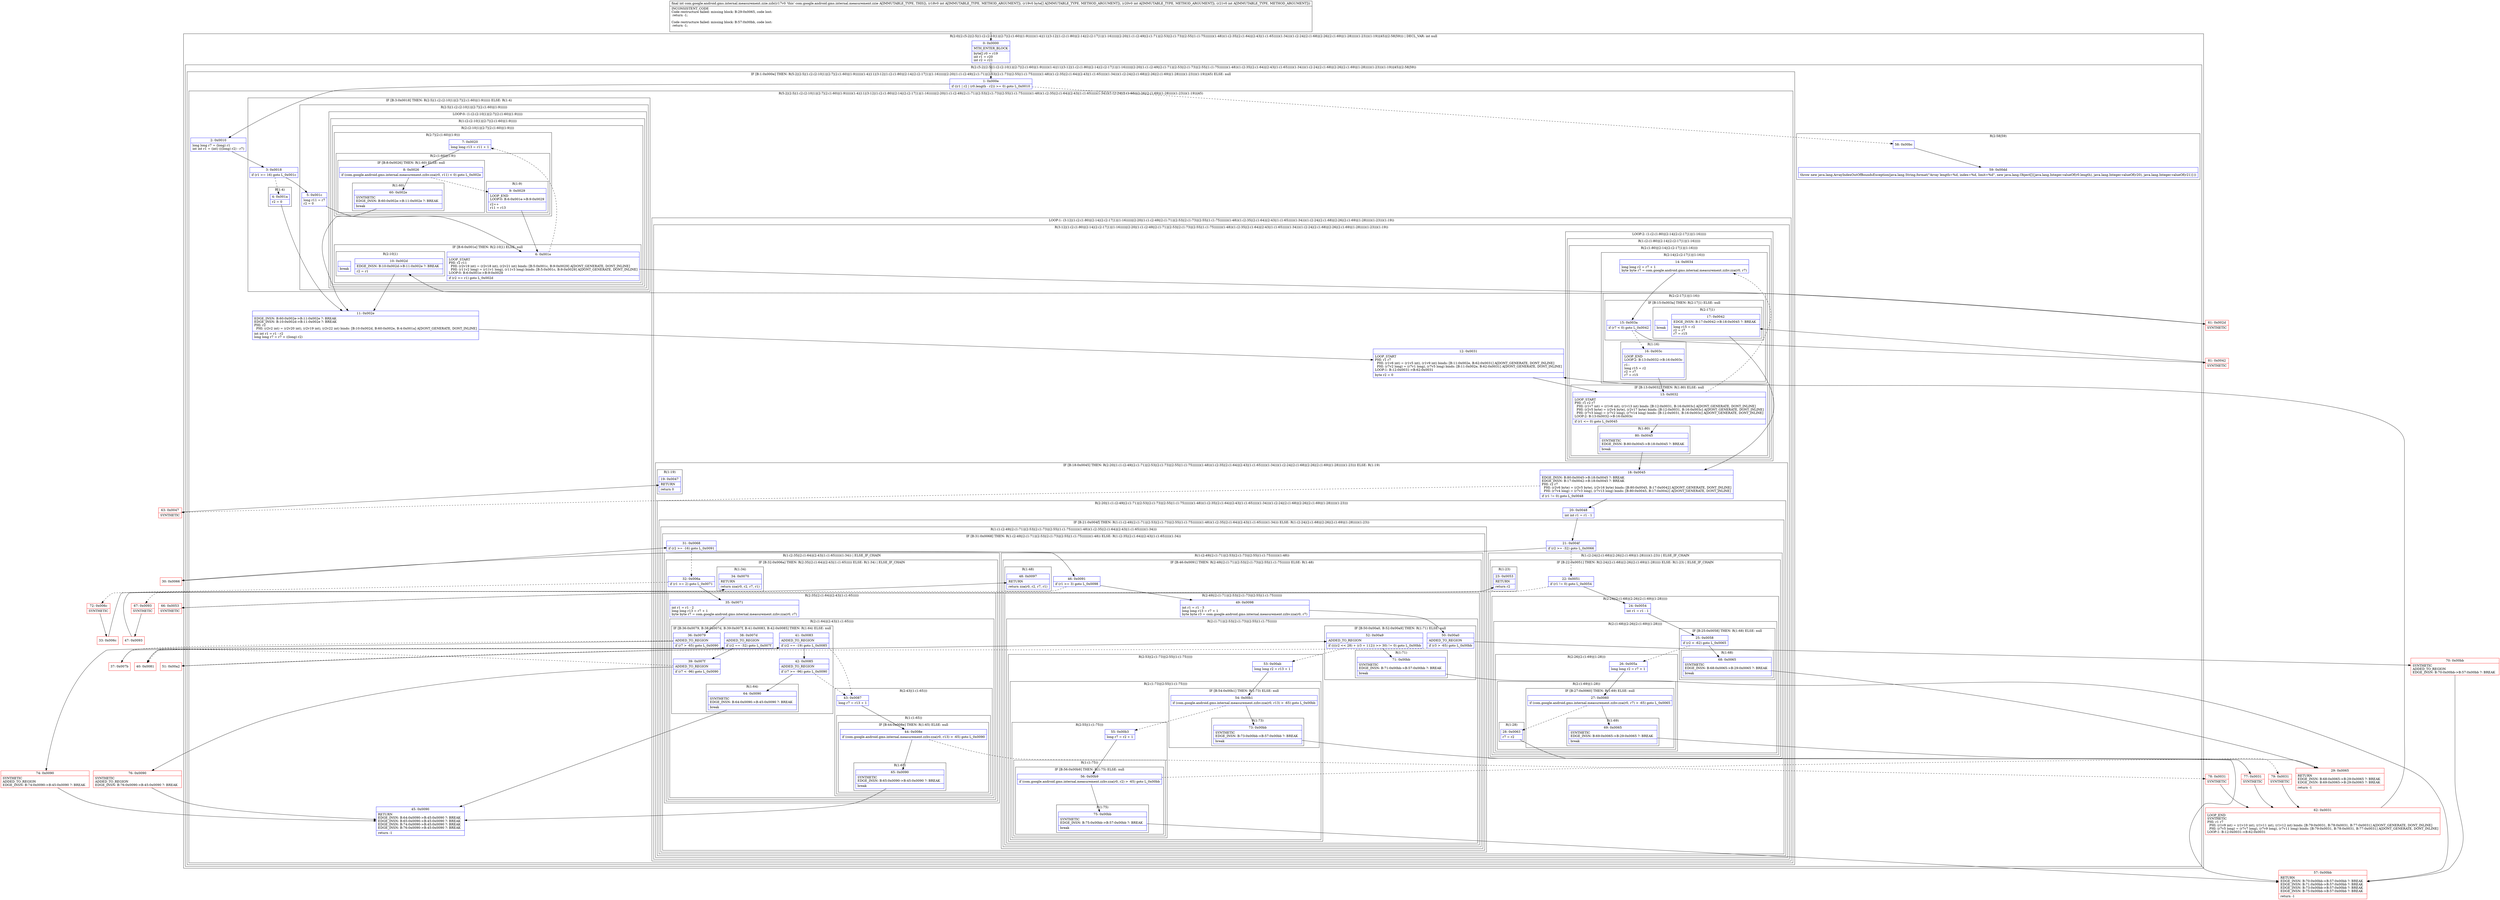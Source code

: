 digraph "CFG forcom.google.android.gms.internal.measurement.zzie.zzb(I[BII)I" {
subgraph cluster_Region_1230136072 {
label = "R(2:0|(2:(5:2|(2:5|(1:(2:(2:10|1)|(2:7|(2:(1:60)|(1:9))))))(1:4)|11|(3:12|(1:(2:(1:80)|(2:14|(2:(2:17|1)|(1:16)))))|(2:20|(1:(1:(2:49|(2:(1:71)|(2:53|(2:(1:73)|(2:55|(1:(1:75)))))))(1:48))(1:(2:35|(2:(1:64)|(2:43|(1:(1:65)))))(1:34)))(1:(2:24|(2:(1:68)|(2:26|(2:(1:69)|(1:28)))))(1:23)))(1:19))|45)|(2:58|59))) | DECL_VAR: int null\l";
node [shape=record,color=blue];
Node_0 [shape=record,label="{0\:\ 0x0000|MTH_ENTER_BLOCK\l|byte[] r0 = r19\lint r1 = r20\lint r2 = r21\l}"];
subgraph cluster_Region_758778025 {
label = "R(2:(5:2|(2:5|(1:(2:(2:10|1)|(2:7|(2:(1:60)|(1:9))))))(1:4)|11|(3:12|(1:(2:(1:80)|(2:14|(2:(2:17|1)|(1:16)))))|(2:20|(1:(1:(2:49|(2:(1:71)|(2:53|(2:(1:73)|(2:55|(1:(1:75)))))))(1:48))(1:(2:35|(2:(1:64)|(2:43|(1:(1:65)))))(1:34)))(1:(2:24|(2:(1:68)|(2:26|(2:(1:69)|(1:28)))))(1:23)))(1:19))|45)|(2:58|59))";
node [shape=record,color=blue];
subgraph cluster_IfRegion_1151365372 {
label = "IF [B:1:0x000e] THEN: R(5:2|(2:5|(1:(2:(2:10|1)|(2:7|(2:(1:60)|(1:9))))))(1:4)|11|(3:12|(1:(2:(1:80)|(2:14|(2:(2:17|1)|(1:16)))))|(2:20|(1:(1:(2:49|(2:(1:71)|(2:53|(2:(1:73)|(2:55|(1:(1:75)))))))(1:48))(1:(2:35|(2:(1:64)|(2:43|(1:(1:65)))))(1:34)))(1:(2:24|(2:(1:68)|(2:26|(2:(1:69)|(1:28)))))(1:23)))(1:19))|45) ELSE: null";
node [shape=record,color=blue];
Node_1 [shape=record,label="{1\:\ 0x000e|if ((r1 \| r2 \| (r0.length \- r2)) \>= 0) goto L_0x0010\l}"];
subgraph cluster_Region_702608996 {
label = "R(5:2|(2:5|(1:(2:(2:10|1)|(2:7|(2:(1:60)|(1:9))))))(1:4)|11|(3:12|(1:(2:(1:80)|(2:14|(2:(2:17|1)|(1:16)))))|(2:20|(1:(1:(2:49|(2:(1:71)|(2:53|(2:(1:73)|(2:55|(1:(1:75)))))))(1:48))(1:(2:35|(2:(1:64)|(2:43|(1:(1:65)))))(1:34)))(1:(2:24|(2:(1:68)|(2:26|(2:(1:69)|(1:28)))))(1:23)))(1:19))|45)";
node [shape=record,color=blue];
Node_2 [shape=record,label="{2\:\ 0x0010|long long r7 = (long) r1\lint int r1 = (int) (((long) r2) \- r7)\l}"];
subgraph cluster_IfRegion_1872455772 {
label = "IF [B:3:0x0018] THEN: R(2:5|(1:(2:(2:10|1)|(2:7|(2:(1:60)|(1:9)))))) ELSE: R(1:4)";
node [shape=record,color=blue];
Node_3 [shape=record,label="{3\:\ 0x0018|if (r1 \>= 16) goto L_0x001c\l}"];
subgraph cluster_Region_1912932851 {
label = "R(2:5|(1:(2:(2:10|1)|(2:7|(2:(1:60)|(1:9))))))";
node [shape=record,color=blue];
Node_5 [shape=record,label="{5\:\ 0x001c|long r11 = r7\lr2 = 0\l}"];
subgraph cluster_LoopRegion_1108549534 {
label = "LOOP:0: (1:(2:(2:10|1)|(2:7|(2:(1:60)|(1:9)))))";
node [shape=record,color=blue];
subgraph cluster_Region_841319570 {
label = "R(1:(2:(2:10|1)|(2:7|(2:(1:60)|(1:9)))))";
node [shape=record,color=blue];
subgraph cluster_Region_220455845 {
label = "R(2:(2:10|1)|(2:7|(2:(1:60)|(1:9))))";
node [shape=record,color=blue];
subgraph cluster_IfRegion_794376903 {
label = "IF [B:6:0x001e] THEN: R(2:10|1) ELSE: null";
node [shape=record,color=blue];
Node_6 [shape=record,label="{6\:\ 0x001e|LOOP_START\lPHI: r2 r11 \l  PHI: (r2v19 int) = (r2v18 int), (r2v21 int) binds: [B:5:0x001c, B:9:0x0029] A[DONT_GENERATE, DONT_INLINE]\l  PHI: (r11v2 long) = (r11v1 long), (r11v3 long) binds: [B:5:0x001c, B:9:0x0029] A[DONT_GENERATE, DONT_INLINE]\lLOOP:0: B:6:0x001e\-\>B:9:0x0029\l|if (r2 \>= r1) goto L_0x002d\l}"];
subgraph cluster_Region_27568798 {
label = "R(2:10|1)";
node [shape=record,color=blue];
Node_10 [shape=record,label="{10\:\ 0x002d|EDGE_INSN: B:10:0x002d\-\>B:11:0x002e ?: BREAK  \l|r2 = r1\l}"];
Node_InsnContainer_1881263592 [shape=record,label="{|break\l}"];
}
}
subgraph cluster_Region_42252012 {
label = "R(2:7|(2:(1:60)|(1:9)))";
node [shape=record,color=blue];
Node_7 [shape=record,label="{7\:\ 0x0020|long long r13 = r11 + 1\l}"];
subgraph cluster_Region_714396573 {
label = "R(2:(1:60)|(1:9))";
node [shape=record,color=blue];
subgraph cluster_IfRegion_1722985373 {
label = "IF [B:8:0x0026] THEN: R(1:60) ELSE: null";
node [shape=record,color=blue];
Node_8 [shape=record,label="{8\:\ 0x0026|if (com.google.android.gms.internal.measurement.zzhv.zza(r0, r11) \< 0) goto L_0x002e\l}"];
subgraph cluster_Region_881578825 {
label = "R(1:60)";
node [shape=record,color=blue];
Node_60 [shape=record,label="{60\:\ 0x002e|SYNTHETIC\lEDGE_INSN: B:60:0x002e\-\>B:11:0x002e ?: BREAK  \l|break\l}"];
}
}
subgraph cluster_Region_1538552264 {
label = "R(1:9)";
node [shape=record,color=blue];
Node_9 [shape=record,label="{9\:\ 0x0029|LOOP_END\lLOOP:0: B:6:0x001e\-\>B:9:0x0029\l|r2++\lr11 = r13\l}"];
}
}
}
}
}
}
}
subgraph cluster_Region_1876503402 {
label = "R(1:4)";
node [shape=record,color=blue];
Node_4 [shape=record,label="{4\:\ 0x001a|r2 = 0\l}"];
}
}
Node_11 [shape=record,label="{11\:\ 0x002e|EDGE_INSN: B:60:0x002e\-\>B:11:0x002e ?: BREAK  \lEDGE_INSN: B:10:0x002d\-\>B:11:0x002e ?: BREAK  \lPHI: r2 \l  PHI: (r2v2 int) = (r2v20 int), (r2v19 int), (r2v22 int) binds: [B:10:0x002d, B:60:0x002e, B:4:0x001a] A[DONT_GENERATE, DONT_INLINE]\l|int int r1 = r1 \- r2\llong long r7 = r7 + ((long) r2)\l}"];
subgraph cluster_LoopRegion_640102582 {
label = "LOOP:1: (3:12|(1:(2:(1:80)|(2:14|(2:(2:17|1)|(1:16)))))|(2:20|(1:(1:(2:49|(2:(1:71)|(2:53|(2:(1:73)|(2:55|(1:(1:75)))))))(1:48))(1:(2:35|(2:(1:64)|(2:43|(1:(1:65)))))(1:34)))(1:(2:24|(2:(1:68)|(2:26|(2:(1:69)|(1:28)))))(1:23)))(1:19))";
node [shape=record,color=blue];
subgraph cluster_Region_1805784008 {
label = "R(3:12|(1:(2:(1:80)|(2:14|(2:(2:17|1)|(1:16)))))|(2:20|(1:(1:(2:49|(2:(1:71)|(2:53|(2:(1:73)|(2:55|(1:(1:75)))))))(1:48))(1:(2:35|(2:(1:64)|(2:43|(1:(1:65)))))(1:34)))(1:(2:24|(2:(1:68)|(2:26|(2:(1:69)|(1:28)))))(1:23)))(1:19))";
node [shape=record,color=blue];
Node_12 [shape=record,label="{12\:\ 0x0031|LOOP_START\lPHI: r1 r7 \l  PHI: (r1v6 int) = (r1v5 int), (r1v9 int) binds: [B:11:0x002e, B:62:0x0031] A[DONT_GENERATE, DONT_INLINE]\l  PHI: (r7v2 long) = (r7v1 long), (r7v5 long) binds: [B:11:0x002e, B:62:0x0031] A[DONT_GENERATE, DONT_INLINE]\lLOOP:1: B:12:0x0031\-\>B:62:0x0031\l|byte r2 = 0\l}"];
subgraph cluster_LoopRegion_1486354199 {
label = "LOOP:2: (1:(2:(1:80)|(2:14|(2:(2:17|1)|(1:16)))))";
node [shape=record,color=blue];
subgraph cluster_Region_1418977187 {
label = "R(1:(2:(1:80)|(2:14|(2:(2:17|1)|(1:16)))))";
node [shape=record,color=blue];
subgraph cluster_Region_1047023587 {
label = "R(2:(1:80)|(2:14|(2:(2:17|1)|(1:16))))";
node [shape=record,color=blue];
subgraph cluster_IfRegion_1428561651 {
label = "IF [B:13:0x0032] THEN: R(1:80) ELSE: null";
node [shape=record,color=blue];
Node_13 [shape=record,label="{13\:\ 0x0032|LOOP_START\lPHI: r1 r2 r7 \l  PHI: (r1v7 int) = (r1v6 int), (r1v13 int) binds: [B:12:0x0031, B:16:0x003c] A[DONT_GENERATE, DONT_INLINE]\l  PHI: (r2v5 byte) = (r2v4 byte), (r2v17 byte) binds: [B:12:0x0031, B:16:0x003c] A[DONT_GENERATE, DONT_INLINE]\l  PHI: (r7v3 long) = (r7v2 long), (r7v14 long) binds: [B:12:0x0031, B:16:0x003c] A[DONT_GENERATE, DONT_INLINE]\lLOOP:2: B:13:0x0032\-\>B:16:0x003c\l|if (r1 \<= 0) goto L_0x0045\l}"];
subgraph cluster_Region_567634456 {
label = "R(1:80)";
node [shape=record,color=blue];
Node_80 [shape=record,label="{80\:\ 0x0045|SYNTHETIC\lEDGE_INSN: B:80:0x0045\-\>B:18:0x0045 ?: BREAK  \l|break\l}"];
}
}
subgraph cluster_Region_465596366 {
label = "R(2:14|(2:(2:17|1)|(1:16)))";
node [shape=record,color=blue];
Node_14 [shape=record,label="{14\:\ 0x0034|long long r2 = r7 + 1\lbyte byte r7 = com.google.android.gms.internal.measurement.zzhv.zza(r0, r7)\l}"];
subgraph cluster_Region_1184697978 {
label = "R(2:(2:17|1)|(1:16))";
node [shape=record,color=blue];
subgraph cluster_IfRegion_2026677526 {
label = "IF [B:15:0x003a] THEN: R(2:17|1) ELSE: null";
node [shape=record,color=blue];
Node_15 [shape=record,label="{15\:\ 0x003a|if (r7 \< 0) goto L_0x0042\l}"];
subgraph cluster_Region_748163342 {
label = "R(2:17|1)";
node [shape=record,color=blue];
Node_17 [shape=record,label="{17\:\ 0x0042|EDGE_INSN: B:17:0x0042\-\>B:18:0x0045 ?: BREAK  \l|long r15 = r2\lr2 = r7\lr7 = r15\l}"];
Node_InsnContainer_213495757 [shape=record,label="{|break\l}"];
}
}
subgraph cluster_Region_769917110 {
label = "R(1:16)";
node [shape=record,color=blue];
Node_16 [shape=record,label="{16\:\ 0x003c|LOOP_END\lLOOP:2: B:13:0x0032\-\>B:16:0x003c\l|r1\-\-\llong r15 = r2\lr2 = r7\lr7 = r15\l}"];
}
}
}
}
}
}
subgraph cluster_IfRegion_1937960262 {
label = "IF [B:18:0x0045] THEN: R(2:20|(1:(1:(2:49|(2:(1:71)|(2:53|(2:(1:73)|(2:55|(1:(1:75)))))))(1:48))(1:(2:35|(2:(1:64)|(2:43|(1:(1:65)))))(1:34)))(1:(2:24|(2:(1:68)|(2:26|(2:(1:69)|(1:28)))))(1:23))) ELSE: R(1:19)";
node [shape=record,color=blue];
Node_18 [shape=record,label="{18\:\ 0x0045|EDGE_INSN: B:80:0x0045\-\>B:18:0x0045 ?: BREAK  \lEDGE_INSN: B:17:0x0042\-\>B:18:0x0045 ?: BREAK  \lPHI: r2 r7 \l  PHI: (r2v6 byte) = (r2v5 byte), (r2v16 byte) binds: [B:80:0x0045, B:17:0x0042] A[DONT_GENERATE, DONT_INLINE]\l  PHI: (r7v4 long) = (r7v3 long), (r7v13 long) binds: [B:80:0x0045, B:17:0x0042] A[DONT_GENERATE, DONT_INLINE]\l|if (r1 != 0) goto L_0x0048\l}"];
subgraph cluster_Region_2137264761 {
label = "R(2:20|(1:(1:(2:49|(2:(1:71)|(2:53|(2:(1:73)|(2:55|(1:(1:75)))))))(1:48))(1:(2:35|(2:(1:64)|(2:43|(1:(1:65)))))(1:34)))(1:(2:24|(2:(1:68)|(2:26|(2:(1:69)|(1:28)))))(1:23)))";
node [shape=record,color=blue];
Node_20 [shape=record,label="{20\:\ 0x0048|int int r1 = r1 \- 1\l}"];
subgraph cluster_IfRegion_435569165 {
label = "IF [B:21:0x004f] THEN: R(1:(1:(2:49|(2:(1:71)|(2:53|(2:(1:73)|(2:55|(1:(1:75)))))))(1:48))(1:(2:35|(2:(1:64)|(2:43|(1:(1:65)))))(1:34))) ELSE: R(1:(2:24|(2:(1:68)|(2:26|(2:(1:69)|(1:28)))))(1:23))";
node [shape=record,color=blue];
Node_21 [shape=record,label="{21\:\ 0x004f|if (r2 \>= \-32) goto L_0x0066\l}"];
subgraph cluster_Region_1892871918 {
label = "R(1:(1:(2:49|(2:(1:71)|(2:53|(2:(1:73)|(2:55|(1:(1:75)))))))(1:48))(1:(2:35|(2:(1:64)|(2:43|(1:(1:65)))))(1:34)))";
node [shape=record,color=blue];
subgraph cluster_IfRegion_1971990620 {
label = "IF [B:31:0x0068] THEN: R(1:(2:49|(2:(1:71)|(2:53|(2:(1:73)|(2:55|(1:(1:75)))))))(1:48)) ELSE: R(1:(2:35|(2:(1:64)|(2:43|(1:(1:65)))))(1:34))";
node [shape=record,color=blue];
Node_31 [shape=record,label="{31\:\ 0x0068|if (r2 \>= \-16) goto L_0x0091\l}"];
subgraph cluster_Region_2061356870 {
label = "R(1:(2:49|(2:(1:71)|(2:53|(2:(1:73)|(2:55|(1:(1:75)))))))(1:48))";
node [shape=record,color=blue];
subgraph cluster_IfRegion_2070363125 {
label = "IF [B:46:0x0091] THEN: R(2:49|(2:(1:71)|(2:53|(2:(1:73)|(2:55|(1:(1:75))))))) ELSE: R(1:48)";
node [shape=record,color=blue];
Node_46 [shape=record,label="{46\:\ 0x0091|if (r1 \>= 3) goto L_0x0098\l}"];
subgraph cluster_Region_1104156061 {
label = "R(2:49|(2:(1:71)|(2:53|(2:(1:73)|(2:55|(1:(1:75)))))))";
node [shape=record,color=blue];
Node_49 [shape=record,label="{49\:\ 0x0098|int r1 = r1 \- 3\llong long r13 = r7 + 1\lbyte byte r3 = com.google.android.gms.internal.measurement.zzhv.zza(r0, r7)\l}"];
subgraph cluster_Region_1419632825 {
label = "R(2:(1:71)|(2:53|(2:(1:73)|(2:55|(1:(1:75))))))";
node [shape=record,color=blue];
subgraph cluster_IfRegion_1276244059 {
label = "IF [B:50:0x00a0, B:52:0x00a9] THEN: R(1:71) ELSE: null";
node [shape=record,color=blue];
Node_50 [shape=record,label="{50\:\ 0x00a0|ADDED_TO_REGION\l|if (r3 \> \-65) goto L_0x00bb\l}"];
Node_52 [shape=record,label="{52\:\ 0x00a9|ADDED_TO_REGION\l|if ((((r2 \<\< 28) + (r3 + 112)) \>\> 30) != 0) goto L_0x00bb\l}"];
subgraph cluster_Region_362539552 {
label = "R(1:71)";
node [shape=record,color=blue];
Node_71 [shape=record,label="{71\:\ 0x00bb|SYNTHETIC\lEDGE_INSN: B:71:0x00bb\-\>B:57:0x00bb ?: BREAK  \l|break\l}"];
}
}
subgraph cluster_Region_976656694 {
label = "R(2:53|(2:(1:73)|(2:55|(1:(1:75)))))";
node [shape=record,color=blue];
Node_53 [shape=record,label="{53\:\ 0x00ab|long long r2 = r13 + 1\l}"];
subgraph cluster_Region_1926874083 {
label = "R(2:(1:73)|(2:55|(1:(1:75))))";
node [shape=record,color=blue];
subgraph cluster_IfRegion_103856843 {
label = "IF [B:54:0x00b1] THEN: R(1:73) ELSE: null";
node [shape=record,color=blue];
Node_54 [shape=record,label="{54\:\ 0x00b1|if (com.google.android.gms.internal.measurement.zzhv.zza(r0, r13) \> \-65) goto L_0x00bb\l}"];
subgraph cluster_Region_1718260993 {
label = "R(1:73)";
node [shape=record,color=blue];
Node_73 [shape=record,label="{73\:\ 0x00bb|SYNTHETIC\lEDGE_INSN: B:73:0x00bb\-\>B:57:0x00bb ?: BREAK  \l|break\l}"];
}
}
subgraph cluster_Region_1913146515 {
label = "R(2:55|(1:(1:75)))";
node [shape=record,color=blue];
Node_55 [shape=record,label="{55\:\ 0x00b3|long r7 = r2 + 1\l}"];
subgraph cluster_Region_1565075805 {
label = "R(1:(1:75))";
node [shape=record,color=blue];
subgraph cluster_IfRegion_1965889491 {
label = "IF [B:56:0x00b9] THEN: R(1:75) ELSE: null";
node [shape=record,color=blue];
Node_56 [shape=record,label="{56\:\ 0x00b9|if (com.google.android.gms.internal.measurement.zzhv.zza(r0, r2) \> \-65) goto L_0x00bb\l}"];
subgraph cluster_Region_399053374 {
label = "R(1:75)";
node [shape=record,color=blue];
Node_75 [shape=record,label="{75\:\ 0x00bb|SYNTHETIC\lEDGE_INSN: B:75:0x00bb\-\>B:57:0x00bb ?: BREAK  \l|break\l}"];
}
}
}
}
}
}
}
}
subgraph cluster_Region_1829480615 {
label = "R(1:48)";
node [shape=record,color=blue];
Node_48 [shape=record,label="{48\:\ 0x0097|RETURN\l|return zza(r0, r2, r7, r1)\l}"];
}
}
}
subgraph cluster_Region_733158911 {
label = "R(1:(2:35|(2:(1:64)|(2:43|(1:(1:65)))))(1:34)) | ELSE_IF_CHAIN\l";
node [shape=record,color=blue];
subgraph cluster_IfRegion_2013288029 {
label = "IF [B:32:0x006a] THEN: R(2:35|(2:(1:64)|(2:43|(1:(1:65))))) ELSE: R(1:34) | ELSE_IF_CHAIN\l";
node [shape=record,color=blue];
Node_32 [shape=record,label="{32\:\ 0x006a|if (r1 \>= 2) goto L_0x0071\l}"];
subgraph cluster_Region_741745766 {
label = "R(2:35|(2:(1:64)|(2:43|(1:(1:65)))))";
node [shape=record,color=blue];
Node_35 [shape=record,label="{35\:\ 0x0071|int r1 = r1 \- 2\llong long r13 = r7 + 1\lbyte byte r7 = com.google.android.gms.internal.measurement.zzhv.zza(r0, r7)\l}"];
subgraph cluster_Region_423839509 {
label = "R(2:(1:64)|(2:43|(1:(1:65))))";
node [shape=record,color=blue];
subgraph cluster_IfRegion_928421442 {
label = "IF [B:36:0x0079, B:38:0x007d, B:39:0x007f, B:41:0x0083, B:42:0x0085] THEN: R(1:64) ELSE: null";
node [shape=record,color=blue];
Node_36 [shape=record,label="{36\:\ 0x0079|ADDED_TO_REGION\l|if (r7 \> \-65) goto L_0x0090\l}"];
Node_38 [shape=record,label="{38\:\ 0x007d|ADDED_TO_REGION\l|if (r2 == \-32) goto L_0x007f\l}"];
Node_39 [shape=record,label="{39\:\ 0x007f|ADDED_TO_REGION\l|if (r7 \< \-96) goto L_0x0090\l}"];
Node_41 [shape=record,label="{41\:\ 0x0083|ADDED_TO_REGION\l|if (r2 == \-19) goto L_0x0085\l}"];
Node_42 [shape=record,label="{42\:\ 0x0085|ADDED_TO_REGION\l|if (r7 \>= \-96) goto L_0x0090\l}"];
subgraph cluster_Region_232031905 {
label = "R(1:64)";
node [shape=record,color=blue];
Node_64 [shape=record,label="{64\:\ 0x0090|SYNTHETIC\lEDGE_INSN: B:64:0x0090\-\>B:45:0x0090 ?: BREAK  \l|break\l}"];
}
}
subgraph cluster_Region_398198183 {
label = "R(2:43|(1:(1:65)))";
node [shape=record,color=blue];
Node_43 [shape=record,label="{43\:\ 0x0087|long r7 = r13 + 1\l}"];
subgraph cluster_Region_1381182919 {
label = "R(1:(1:65))";
node [shape=record,color=blue];
subgraph cluster_IfRegion_793978313 {
label = "IF [B:44:0x008e] THEN: R(1:65) ELSE: null";
node [shape=record,color=blue];
Node_44 [shape=record,label="{44\:\ 0x008e|if (com.google.android.gms.internal.measurement.zzhv.zza(r0, r13) \> \-65) goto L_0x0090\l}"];
subgraph cluster_Region_1639751319 {
label = "R(1:65)";
node [shape=record,color=blue];
Node_65 [shape=record,label="{65\:\ 0x0090|SYNTHETIC\lEDGE_INSN: B:65:0x0090\-\>B:45:0x0090 ?: BREAK  \l|break\l}"];
}
}
}
}
}
}
subgraph cluster_Region_844967039 {
label = "R(1:34)";
node [shape=record,color=blue];
Node_34 [shape=record,label="{34\:\ 0x0070|RETURN\l|return zza(r0, r2, r7, r1)\l}"];
}
}
}
}
}
subgraph cluster_Region_1657017946 {
label = "R(1:(2:24|(2:(1:68)|(2:26|(2:(1:69)|(1:28)))))(1:23)) | ELSE_IF_CHAIN\l";
node [shape=record,color=blue];
subgraph cluster_IfRegion_1052349174 {
label = "IF [B:22:0x0051] THEN: R(2:24|(2:(1:68)|(2:26|(2:(1:69)|(1:28))))) ELSE: R(1:23) | ELSE_IF_CHAIN\l";
node [shape=record,color=blue];
Node_22 [shape=record,label="{22\:\ 0x0051|if (r1 != 0) goto L_0x0054\l}"];
subgraph cluster_Region_154188628 {
label = "R(2:24|(2:(1:68)|(2:26|(2:(1:69)|(1:28)))))";
node [shape=record,color=blue];
Node_24 [shape=record,label="{24\:\ 0x0054|int r1 = r1 \- 1\l}"];
subgraph cluster_Region_1259103533 {
label = "R(2:(1:68)|(2:26|(2:(1:69)|(1:28))))";
node [shape=record,color=blue];
subgraph cluster_IfRegion_471555215 {
label = "IF [B:25:0x0058] THEN: R(1:68) ELSE: null";
node [shape=record,color=blue];
Node_25 [shape=record,label="{25\:\ 0x0058|if (r2 \< \-62) goto L_0x0065\l}"];
subgraph cluster_Region_16405662 {
label = "R(1:68)";
node [shape=record,color=blue];
Node_68 [shape=record,label="{68\:\ 0x0065|SYNTHETIC\lEDGE_INSN: B:68:0x0065\-\>B:29:0x0065 ?: BREAK  \l|break\l}"];
}
}
subgraph cluster_Region_474266842 {
label = "R(2:26|(2:(1:69)|(1:28)))";
node [shape=record,color=blue];
Node_26 [shape=record,label="{26\:\ 0x005a|long long r2 = r7 + 1\l}"];
subgraph cluster_Region_95894064 {
label = "R(2:(1:69)|(1:28))";
node [shape=record,color=blue];
subgraph cluster_IfRegion_35910659 {
label = "IF [B:27:0x0060] THEN: R(1:69) ELSE: null";
node [shape=record,color=blue];
Node_27 [shape=record,label="{27\:\ 0x0060|if (com.google.android.gms.internal.measurement.zzhv.zza(r0, r7) \> \-65) goto L_0x0065\l}"];
subgraph cluster_Region_1191414298 {
label = "R(1:69)";
node [shape=record,color=blue];
Node_69 [shape=record,label="{69\:\ 0x0065|SYNTHETIC\lEDGE_INSN: B:69:0x0065\-\>B:29:0x0065 ?: BREAK  \l|break\l}"];
}
}
subgraph cluster_Region_1932534475 {
label = "R(1:28)";
node [shape=record,color=blue];
Node_28 [shape=record,label="{28\:\ 0x0063|r7 = r2\l}"];
}
}
}
}
}
subgraph cluster_Region_943167360 {
label = "R(1:23)";
node [shape=record,color=blue];
Node_23 [shape=record,label="{23\:\ 0x0053|RETURN\l|return r2\l}"];
}
}
}
}
}
subgraph cluster_Region_1871624922 {
label = "R(1:19)";
node [shape=record,color=blue];
Node_19 [shape=record,label="{19\:\ 0x0047|RETURN\l|return 0\l}"];
}
}
}
}
Node_45 [shape=record,label="{45\:\ 0x0090|RETURN\lEDGE_INSN: B:64:0x0090\-\>B:45:0x0090 ?: BREAK  \lEDGE_INSN: B:65:0x0090\-\>B:45:0x0090 ?: BREAK  \lEDGE_INSN: B:74:0x0090\-\>B:45:0x0090 ?: BREAK  \lEDGE_INSN: B:76:0x0090\-\>B:45:0x0090 ?: BREAK  \l|return \-1\l}"];
}
}
subgraph cluster_Region_531363125 {
label = "R(2:58|59)";
node [shape=record,color=blue];
Node_58 [shape=record,label="{58\:\ 0x00bc}"];
Node_59 [shape=record,label="{59\:\ 0x00dd|throw new java.lang.ArrayIndexOutOfBoundsException(java.lang.String.format(\"Array length=%d, index=%d, limit=%d\", new java.lang.Object[]\{java.lang.Integer.valueOf(r0.length), java.lang.Integer.valueOf(r20), java.lang.Integer.valueOf(r21)\}))\l}"];
}
}
}
Node_29 [shape=record,color=red,label="{29\:\ 0x0065|RETURN\lEDGE_INSN: B:68:0x0065\-\>B:29:0x0065 ?: BREAK  \lEDGE_INSN: B:69:0x0065\-\>B:29:0x0065 ?: BREAK  \l|return \-1\l}"];
Node_30 [shape=record,color=red,label="{30\:\ 0x0066}"];
Node_33 [shape=record,color=red,label="{33\:\ 0x006c}"];
Node_37 [shape=record,color=red,label="{37\:\ 0x007b}"];
Node_40 [shape=record,color=red,label="{40\:\ 0x0081}"];
Node_47 [shape=record,color=red,label="{47\:\ 0x0093}"];
Node_51 [shape=record,color=red,label="{51\:\ 0x00a2}"];
Node_57 [shape=record,color=red,label="{57\:\ 0x00bb|RETURN\lEDGE_INSN: B:70:0x00bb\-\>B:57:0x00bb ?: BREAK  \lEDGE_INSN: B:71:0x00bb\-\>B:57:0x00bb ?: BREAK  \lEDGE_INSN: B:73:0x00bb\-\>B:57:0x00bb ?: BREAK  \lEDGE_INSN: B:75:0x00bb\-\>B:57:0x00bb ?: BREAK  \l|return \-1\l}"];
Node_61 [shape=record,color=red,label="{61\:\ 0x002d|SYNTHETIC\l}"];
Node_62 [shape=record,color=red,label="{62\:\ 0x0031|LOOP_END\lSYNTHETIC\lPHI: r1 r7 \l  PHI: (r1v9 int) = (r1v10 int), (r1v11 int), (r1v12 int) binds: [B:79:0x0031, B:78:0x0031, B:77:0x0031] A[DONT_GENERATE, DONT_INLINE]\l  PHI: (r7v5 long) = (r7v7 long), (r7v9 long), (r7v11 long) binds: [B:79:0x0031, B:78:0x0031, B:77:0x0031] A[DONT_GENERATE, DONT_INLINE]\lLOOP:1: B:12:0x0031\-\>B:62:0x0031\l}"];
Node_63 [shape=record,color=red,label="{63\:\ 0x0047|SYNTHETIC\l}"];
Node_66 [shape=record,color=red,label="{66\:\ 0x0053|SYNTHETIC\l}"];
Node_67 [shape=record,color=red,label="{67\:\ 0x0093|SYNTHETIC\l}"];
Node_70 [shape=record,color=red,label="{70\:\ 0x00bb|SYNTHETIC\lADDED_TO_REGION\lEDGE_INSN: B:70:0x00bb\-\>B:57:0x00bb ?: BREAK  \l}"];
Node_72 [shape=record,color=red,label="{72\:\ 0x006c|SYNTHETIC\l}"];
Node_74 [shape=record,color=red,label="{74\:\ 0x0090|SYNTHETIC\lADDED_TO_REGION\lEDGE_INSN: B:74:0x0090\-\>B:45:0x0090 ?: BREAK  \l}"];
Node_76 [shape=record,color=red,label="{76\:\ 0x0090|SYNTHETIC\lADDED_TO_REGION\lEDGE_INSN: B:76:0x0090\-\>B:45:0x0090 ?: BREAK  \l}"];
Node_77 [shape=record,color=red,label="{77\:\ 0x0031|SYNTHETIC\l}"];
Node_78 [shape=record,color=red,label="{78\:\ 0x0031|SYNTHETIC\l}"];
Node_79 [shape=record,color=red,label="{79\:\ 0x0031|SYNTHETIC\l}"];
Node_81 [shape=record,color=red,label="{81\:\ 0x0042|SYNTHETIC\l}"];
MethodNode[shape=record,label="{final int com.google.android.gms.internal.measurement.zzie.zzb((r17v0 'this' com.google.android.gms.internal.measurement.zzie A[IMMUTABLE_TYPE, THIS]), (r18v0 int A[IMMUTABLE_TYPE, METHOD_ARGUMENT]), (r19v0 byte[] A[IMMUTABLE_TYPE, METHOD_ARGUMENT]), (r20v0 int A[IMMUTABLE_TYPE, METHOD_ARGUMENT]), (r21v0 int A[IMMUTABLE_TYPE, METHOD_ARGUMENT]))  | INCONSISTENT_CODE\lCode restructure failed: missing block: B:29:0x0065, code lost:\l    return \-1;\l\lCode restructure failed: missing block: B:57:0x00bb, code lost:\l    return \-1;\l\l}"];
MethodNode -> Node_0;
Node_0 -> Node_1;
Node_1 -> Node_2;
Node_1 -> Node_58[style=dashed];
Node_2 -> Node_3;
Node_3 -> Node_4[style=dashed];
Node_3 -> Node_5;
Node_5 -> Node_6;
Node_6 -> Node_7[style=dashed];
Node_6 -> Node_61;
Node_10 -> Node_11;
Node_7 -> Node_8;
Node_8 -> Node_9[style=dashed];
Node_8 -> Node_60;
Node_60 -> Node_11;
Node_9 -> Node_6;
Node_4 -> Node_11;
Node_11 -> Node_12;
Node_12 -> Node_13;
Node_13 -> Node_14[style=dashed];
Node_13 -> Node_80;
Node_80 -> Node_18;
Node_14 -> Node_15;
Node_15 -> Node_16[style=dashed];
Node_15 -> Node_81;
Node_17 -> Node_18;
Node_16 -> Node_13;
Node_18 -> Node_20;
Node_18 -> Node_63[style=dashed];
Node_20 -> Node_21;
Node_21 -> Node_22[style=dashed];
Node_21 -> Node_30;
Node_31 -> Node_32[style=dashed];
Node_31 -> Node_46;
Node_46 -> Node_49;
Node_46 -> Node_67[style=dashed];
Node_49 -> Node_50;
Node_50 -> Node_51[style=dashed];
Node_50 -> Node_70;
Node_52 -> Node_53[style=dashed];
Node_52 -> Node_71;
Node_71 -> Node_57;
Node_53 -> Node_54;
Node_54 -> Node_55[style=dashed];
Node_54 -> Node_73;
Node_73 -> Node_57;
Node_55 -> Node_56;
Node_56 -> Node_75;
Node_56 -> Node_79[style=dashed];
Node_75 -> Node_57;
Node_32 -> Node_35;
Node_32 -> Node_72[style=dashed];
Node_35 -> Node_36;
Node_36 -> Node_37[style=dashed];
Node_36 -> Node_74;
Node_38 -> Node_39;
Node_38 -> Node_40[style=dashed];
Node_39 -> Node_40[style=dashed];
Node_39 -> Node_76;
Node_41 -> Node_42;
Node_41 -> Node_43[style=dashed];
Node_42 -> Node_43[style=dashed];
Node_42 -> Node_64;
Node_64 -> Node_45;
Node_43 -> Node_44;
Node_44 -> Node_65;
Node_44 -> Node_78[style=dashed];
Node_65 -> Node_45;
Node_22 -> Node_24;
Node_22 -> Node_66[style=dashed];
Node_24 -> Node_25;
Node_25 -> Node_26[style=dashed];
Node_25 -> Node_68;
Node_68 -> Node_29;
Node_26 -> Node_27;
Node_27 -> Node_28[style=dashed];
Node_27 -> Node_69;
Node_69 -> Node_29;
Node_28 -> Node_77;
Node_58 -> Node_59;
Node_30 -> Node_31;
Node_33 -> Node_34;
Node_37 -> Node_38;
Node_40 -> Node_41;
Node_47 -> Node_48;
Node_51 -> Node_52;
Node_61 -> Node_10;
Node_62 -> Node_12;
Node_63 -> Node_19;
Node_66 -> Node_23;
Node_67 -> Node_47;
Node_70 -> Node_57;
Node_72 -> Node_33;
Node_74 -> Node_45;
Node_76 -> Node_45;
Node_77 -> Node_62;
Node_78 -> Node_62;
Node_79 -> Node_62;
Node_81 -> Node_17;
}

